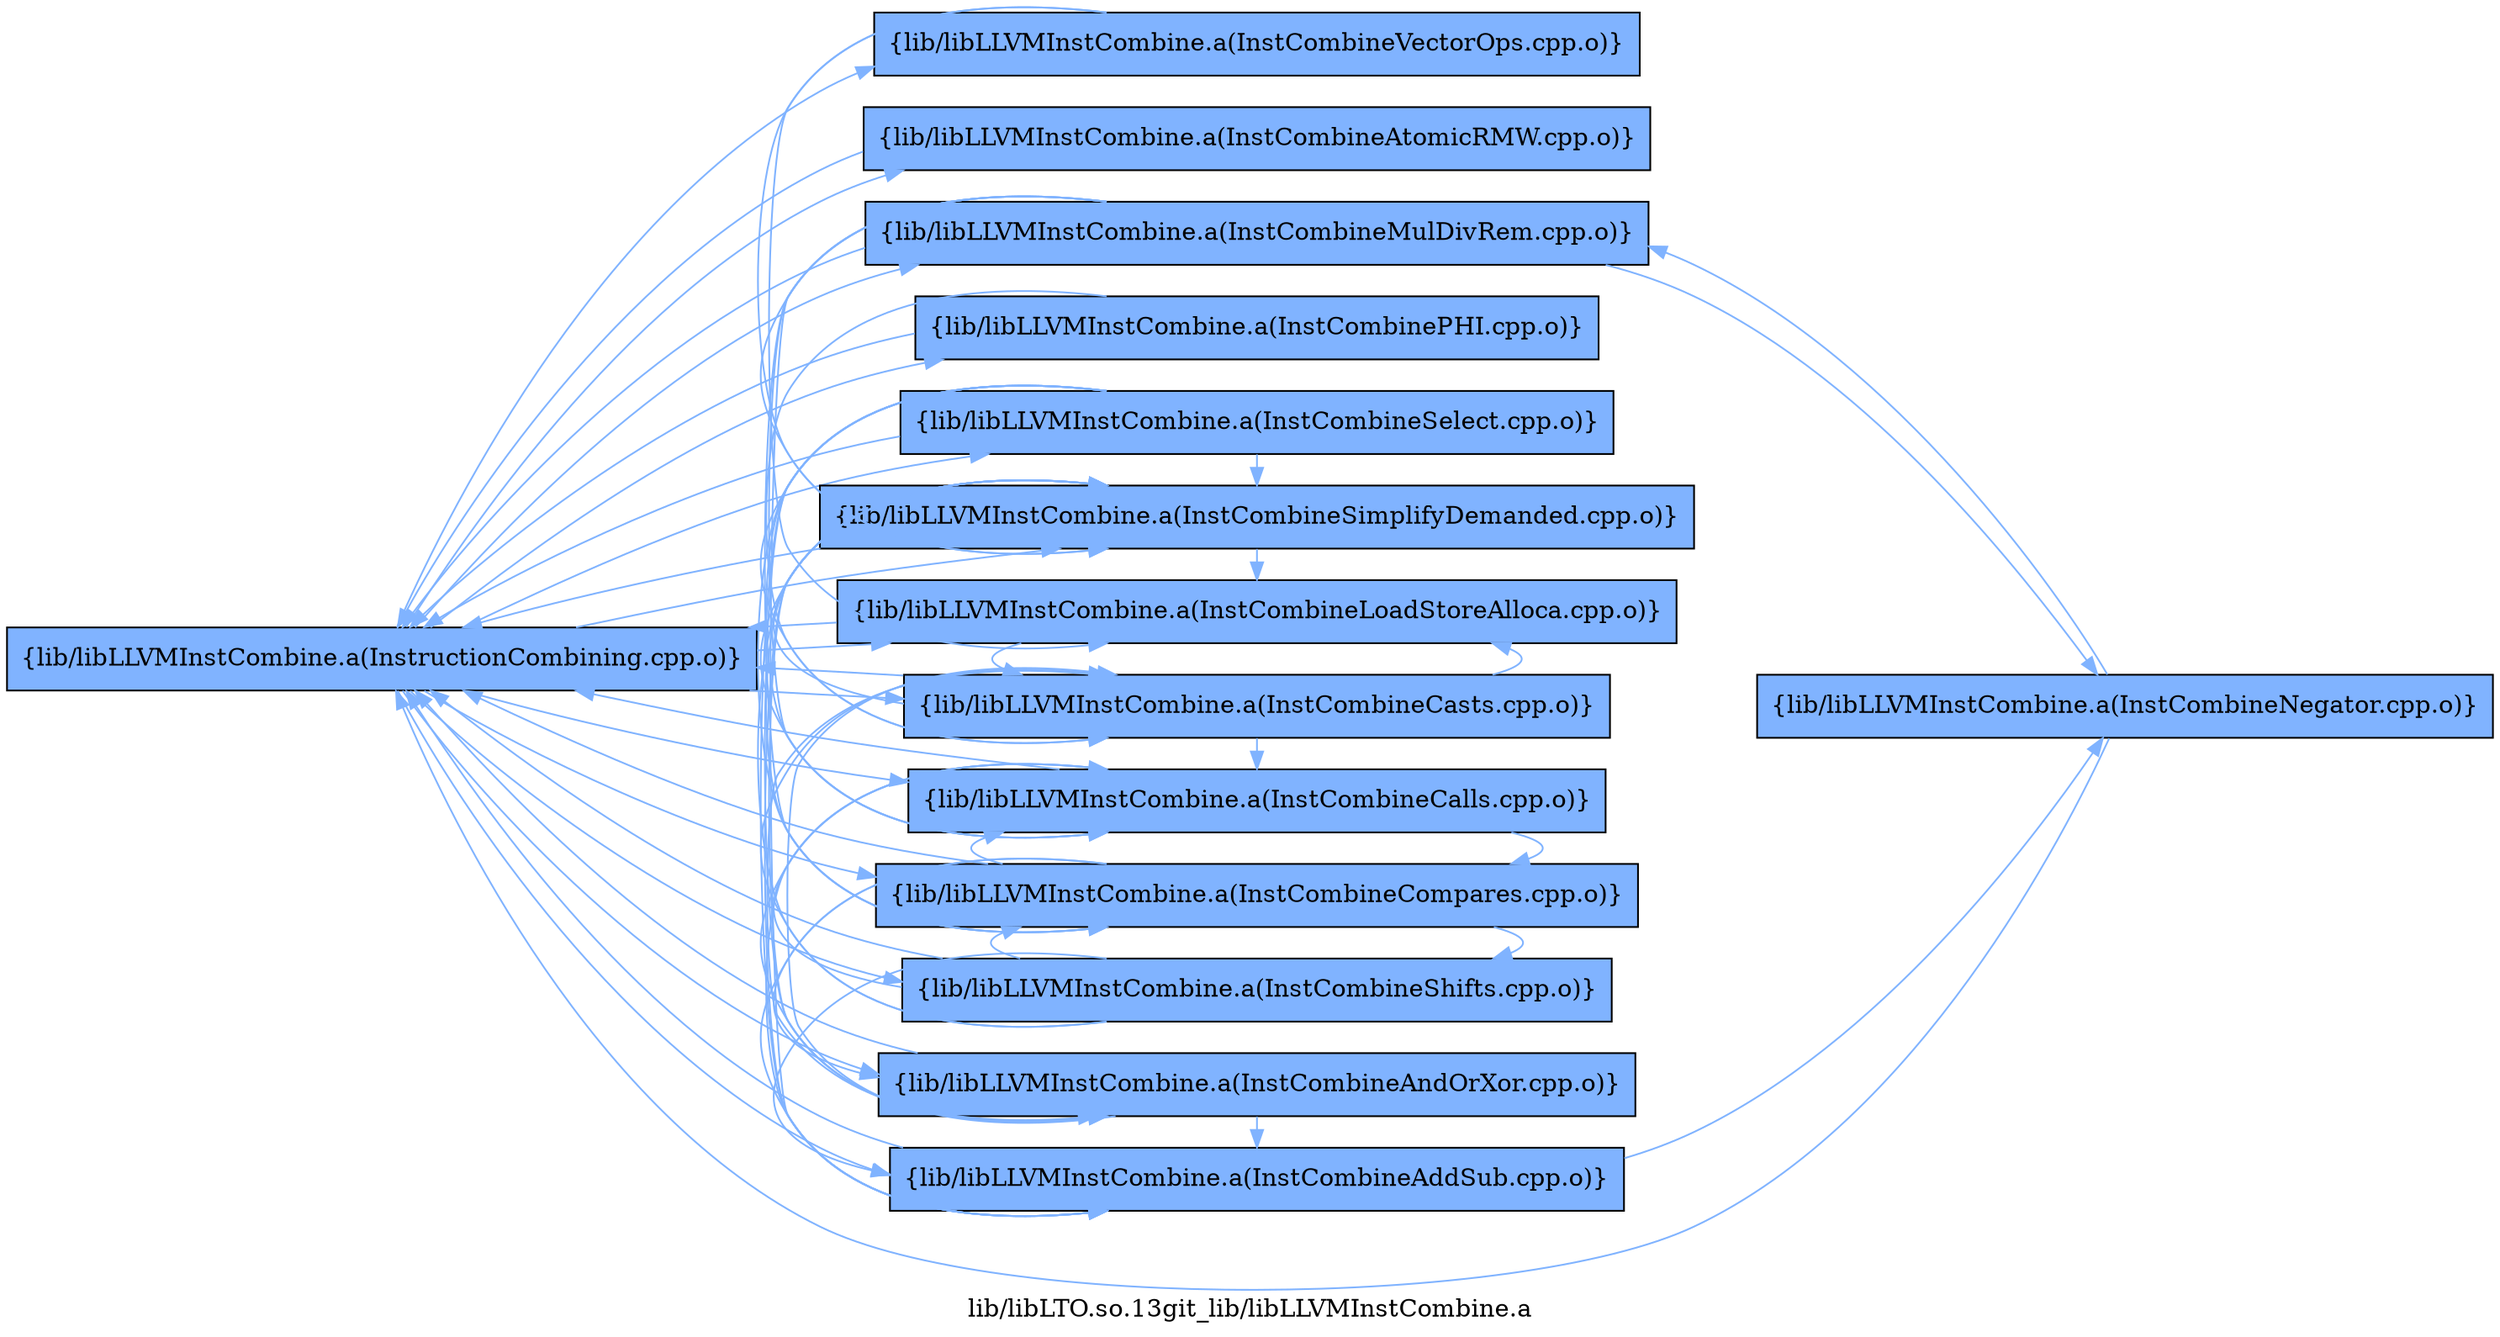 digraph "lib/libLTO.so.13git_lib/libLLVMInstCombine.a" {
	label="lib/libLTO.so.13git_lib/libLLVMInstCombine.a";
	rankdir=LR;
	{ rank=same; Node0x558810140a78;  }
	{ rank=same; Node0x55881015c548; Node0x558810141a18; Node0x55881013ffd8; Node0x558810159bb8; Node0x55881015a298; Node0x55881015a928; Node0x558810158a38; Node0x558810159168; Node0x558810159578; Node0x558810157cc8; Node0x558810158448; Node0x558810156738; Node0x558810156918;  }

	Node0x558810140a78 [shape=record,shape=box,group=1,style=filled,fillcolor="0.600000 0.5 1",label="{lib/libLLVMInstCombine.a(InstructionCombining.cpp.o)}"];
	Node0x558810140a78 -> Node0x55881015c548[color="0.600000 0.5 1"];
	Node0x558810140a78 -> Node0x558810141a18[color="0.600000 0.5 1"];
	Node0x558810140a78 -> Node0x55881013ffd8[color="0.600000 0.5 1"];
	Node0x558810140a78 -> Node0x558810159bb8[color="0.600000 0.5 1"];
	Node0x558810140a78 -> Node0x55881015a298[color="0.600000 0.5 1"];
	Node0x558810140a78 -> Node0x55881015a928[color="0.600000 0.5 1"];
	Node0x558810140a78 -> Node0x558810158a38[color="0.600000 0.5 1"];
	Node0x558810140a78 -> Node0x558810159168[color="0.600000 0.5 1"];
	Node0x558810140a78 -> Node0x558810159578[color="0.600000 0.5 1"];
	Node0x558810140a78 -> Node0x558810157cc8[color="0.600000 0.5 1"];
	Node0x558810140a78 -> Node0x558810158448[color="0.600000 0.5 1"];
	Node0x558810140a78 -> Node0x558810156738[color="0.600000 0.5 1"];
	Node0x558810140a78 -> Node0x558810156918[color="0.600000 0.5 1"];
	Node0x55881015c548 [shape=record,shape=box,group=1,style=filled,fillcolor="0.600000 0.5 1",label="{lib/libLLVMInstCombine.a(InstCombineVectorOps.cpp.o)}"];
	Node0x55881015c548 -> Node0x558810159168[color="0.600000 0.5 1"];
	Node0x55881015c548 -> Node0x558810156918[color="0.600000 0.5 1"];
	Node0x558810141a18 [shape=record,shape=box,group=1,style=filled,fillcolor="0.600000 0.5 1",label="{lib/libLLVMInstCombine.a(InstCombineAddSub.cpp.o)}"];
	Node0x558810141a18 -> Node0x558810140a78[color="0.600000 0.5 1"];
	Node0x558810141a18 -> Node0x558810157458[color="0.600000 0.5 1"];
	Node0x55881013ffd8 [shape=record,shape=box,group=1,style=filled,fillcolor="0.600000 0.5 1",label="{lib/libLLVMInstCombine.a(InstCombineAtomicRMW.cpp.o)}"];
	Node0x55881013ffd8 -> Node0x558810140a78[color="0.600000 0.5 1"];
	Node0x558810159bb8 [shape=record,shape=box,group=1,style=filled,fillcolor="0.600000 0.5 1",label="{lib/libLLVMInstCombine.a(InstCombineAndOrXor.cpp.o)}"];
	Node0x558810159bb8 -> Node0x558810140a78[color="0.600000 0.5 1"];
	Node0x558810159bb8 -> Node0x558810141a18[color="0.600000 0.5 1"];
	Node0x558810159bb8 -> Node0x55881015a928[color="0.600000 0.5 1"];
	Node0x558810159bb8 -> Node0x558810156918[color="0.600000 0.5 1"];
	Node0x55881015a298 [shape=record,shape=box,group=1,style=filled,fillcolor="0.600000 0.5 1",label="{lib/libLLVMInstCombine.a(InstCombineCalls.cpp.o)}"];
	Node0x55881015a298 -> Node0x558810140a78[color="0.600000 0.5 1"];
	Node0x55881015a298 -> Node0x558810141a18[color="0.600000 0.5 1"];
	Node0x55881015a298 -> Node0x558810159bb8[color="0.600000 0.5 1"];
	Node0x55881015a298 -> Node0x558810158a38[color="0.600000 0.5 1"];
	Node0x55881015a298 -> Node0x558810156918[color="0.600000 0.5 1"];
	Node0x55881015a928 [shape=record,shape=box,group=1,style=filled,fillcolor="0.600000 0.5 1",label="{lib/libLLVMInstCombine.a(InstCombineCasts.cpp.o)}"];
	Node0x55881015a928 -> Node0x558810140a78[color="0.600000 0.5 1"];
	Node0x55881015a928 -> Node0x558810159bb8[color="0.600000 0.5 1"];
	Node0x55881015a928 -> Node0x55881015a298[color="0.600000 0.5 1"];
	Node0x55881015a928 -> Node0x558810159168[color="0.600000 0.5 1"];
	Node0x55881015a928 -> Node0x558810156918[color="0.600000 0.5 1"];
	Node0x558810158a38 [shape=record,shape=box,group=1,style=filled,fillcolor="0.600000 0.5 1",label="{lib/libLLVMInstCombine.a(InstCombineCompares.cpp.o)}"];
	Node0x558810158a38 -> Node0x558810140a78[color="0.600000 0.5 1"];
	Node0x558810158a38 -> Node0x558810141a18[color="0.600000 0.5 1"];
	Node0x558810158a38 -> Node0x558810159bb8[color="0.600000 0.5 1"];
	Node0x558810158a38 -> Node0x55881015a298[color="0.600000 0.5 1"];
	Node0x558810158a38 -> Node0x558810156738[color="0.600000 0.5 1"];
	Node0x558810158a38 -> Node0x558810156918[color="0.600000 0.5 1"];
	Node0x558810159168 [shape=record,shape=box,group=1,style=filled,fillcolor="0.600000 0.5 1",label="{lib/libLLVMInstCombine.a(InstCombineLoadStoreAlloca.cpp.o)}"];
	Node0x558810159168 -> Node0x558810140a78[color="0.600000 0.5 1"];
	Node0x558810159168 -> Node0x55881015a928[color="0.600000 0.5 1"];
	Node0x558810159578 [shape=record,shape=box,group=1,style=filled,fillcolor="0.600000 0.5 1",label="{lib/libLLVMInstCombine.a(InstCombineMulDivRem.cpp.o)}"];
	Node0x558810159578 -> Node0x558810140a78[color="0.600000 0.5 1"];
	Node0x558810159578 -> Node0x558810141a18[color="0.600000 0.5 1"];
	Node0x558810159578 -> Node0x55881015a298[color="0.600000 0.5 1"];
	Node0x558810159578 -> Node0x558810158a38[color="0.600000 0.5 1"];
	Node0x558810159578 -> Node0x558810157458[color="0.600000 0.5 1"];
	Node0x558810159578 -> Node0x558810156918[color="0.600000 0.5 1"];
	Node0x558810157cc8 [shape=record,shape=box,group=1,style=filled,fillcolor="0.600000 0.5 1",label="{lib/libLLVMInstCombine.a(InstCombinePHI.cpp.o)}"];
	Node0x558810157cc8 -> Node0x558810140a78[color="0.600000 0.5 1"];
	Node0x558810157cc8 -> Node0x55881015a928[color="0.600000 0.5 1"];
	Node0x558810158448 [shape=record,shape=box,group=1,style=filled,fillcolor="0.600000 0.5 1",label="{lib/libLLVMInstCombine.a(InstCombineSelect.cpp.o)}"];
	Node0x558810158448 -> Node0x558810140a78[color="0.600000 0.5 1"];
	Node0x558810158448 -> Node0x558810141a18[color="0.600000 0.5 1"];
	Node0x558810158448 -> Node0x558810159bb8[color="0.600000 0.5 1"];
	Node0x558810158448 -> Node0x55881015a298[color="0.600000 0.5 1"];
	Node0x558810158448 -> Node0x55881015a928[color="0.600000 0.5 1"];
	Node0x558810158448 -> Node0x558810158a38[color="0.600000 0.5 1"];
	Node0x558810158448 -> Node0x558810156918[color="0.600000 0.5 1"];
	Node0x558810156738 [shape=record,shape=box,group=1,style=filled,fillcolor="0.600000 0.5 1",label="{lib/libLLVMInstCombine.a(InstCombineShifts.cpp.o)}"];
	Node0x558810156738 -> Node0x558810140a78[color="0.600000 0.5 1"];
	Node0x558810156738 -> Node0x558810141a18[color="0.600000 0.5 1"];
	Node0x558810156738 -> Node0x55881015a298[color="0.600000 0.5 1"];
	Node0x558810156738 -> Node0x55881015a928[color="0.600000 0.5 1"];
	Node0x558810156738 -> Node0x558810158a38[color="0.600000 0.5 1"];
	Node0x558810156738 -> Node0x558810156918[color="0.600000 0.5 1"];
	Node0x558810156918 [shape=record,shape=box,group=1,style=filled,fillcolor="0.600000 0.5 1",label="{lib/libLLVMInstCombine.a(InstCombineSimplifyDemanded.cpp.o)}"];
	Node0x558810156918 -> Node0x558810140a78[color="0.600000 0.5 1"];
	Node0x558810156918 -> Node0x558810141a18[color="0.600000 0.5 1"];
	Node0x558810156918 -> Node0x558810159168[color="0.600000 0.5 1"];
	Node0x558810157458 [shape=record,shape=box,group=1,style=filled,fillcolor="0.600000 0.5 1",label="{lib/libLLVMInstCombine.a(InstCombineNegator.cpp.o)}"];
	Node0x558810157458 -> Node0x558810140a78[color="0.600000 0.5 1"];
	Node0x558810157458 -> Node0x558810159578[color="0.600000 0.5 1"];
}
